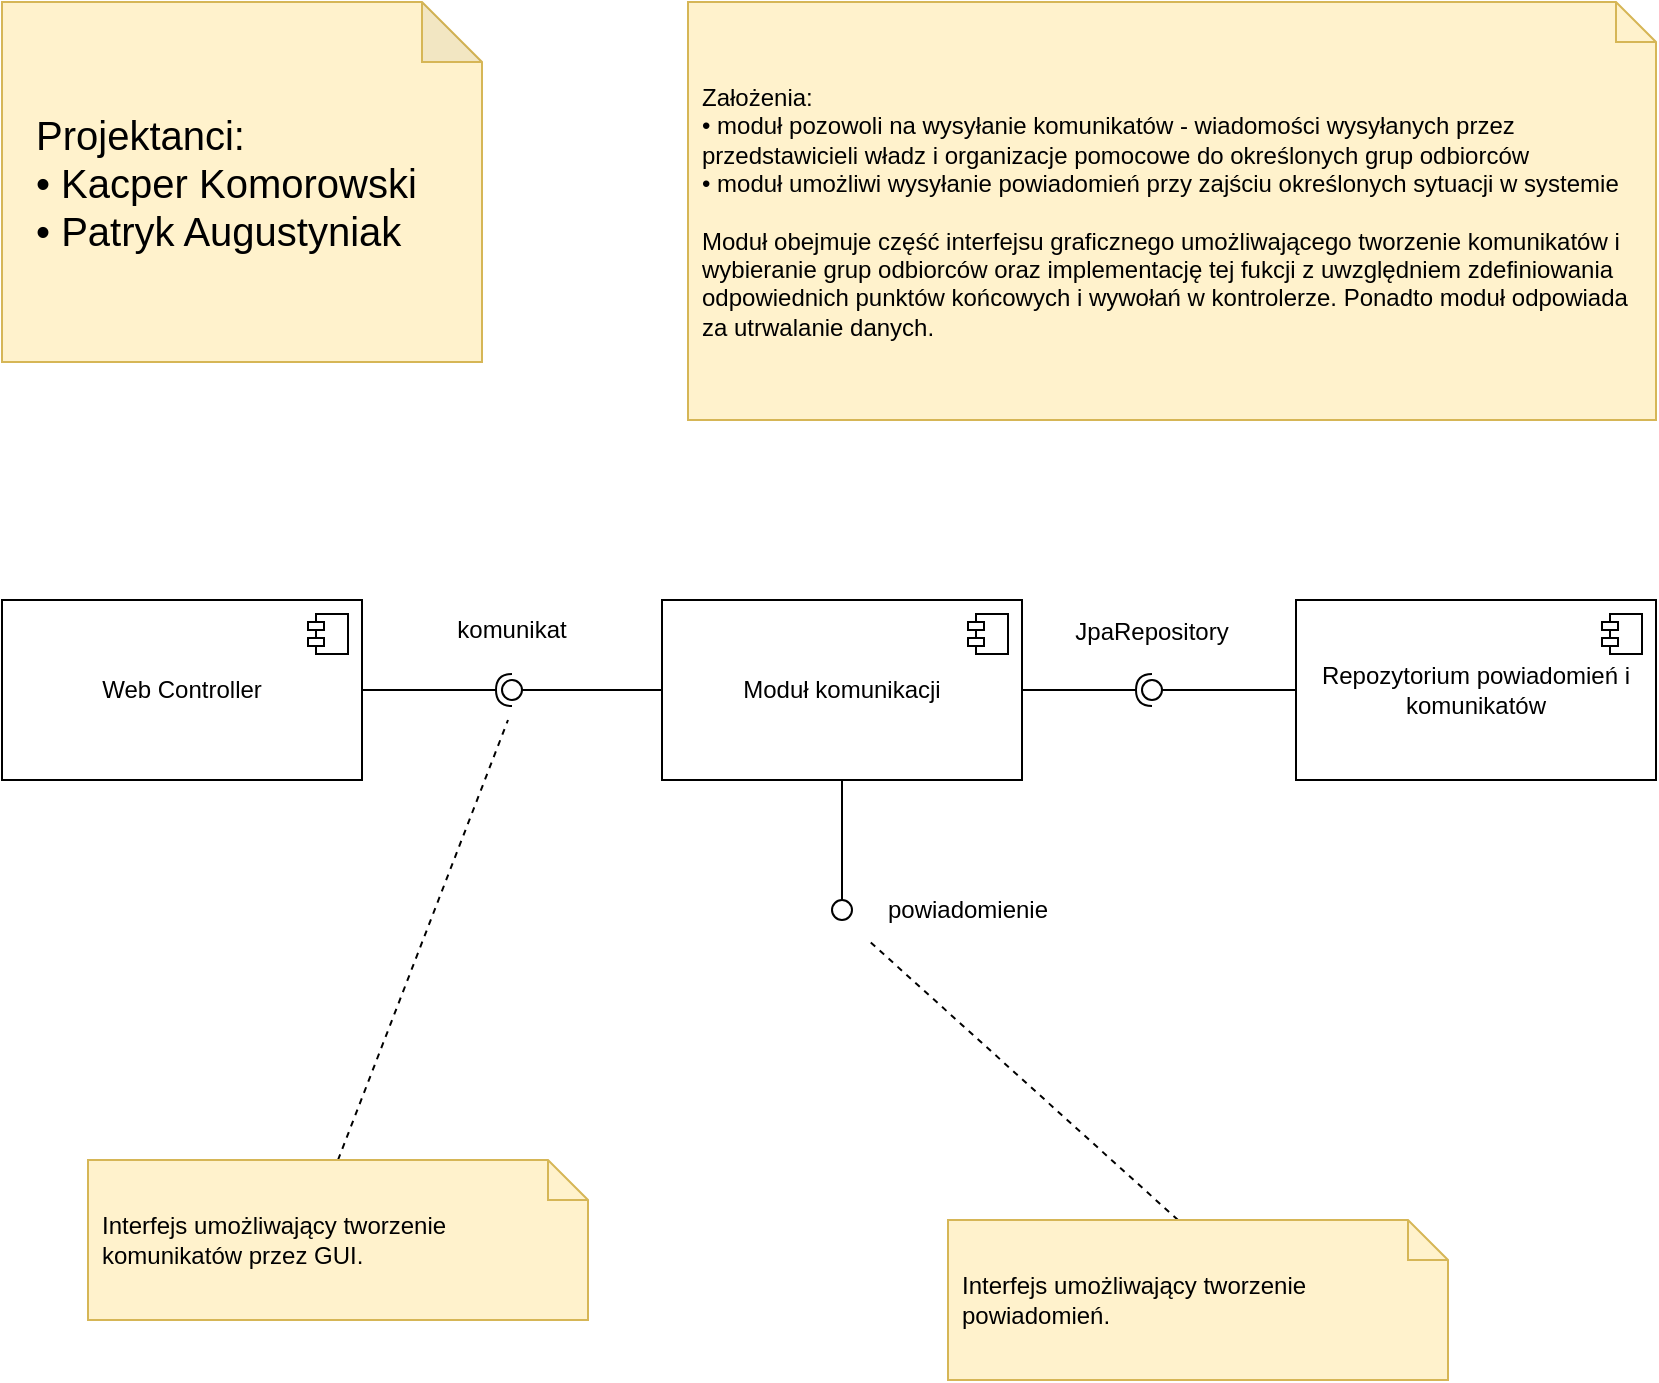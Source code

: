 <mxfile version="24.7.8">
  <diagram name="Strona-1" id="m5g2Cmcjoh_5LRsiQ-xc">
    <mxGraphModel dx="615" dy="2349" grid="1" gridSize="10" guides="1" tooltips="1" connect="1" arrows="1" fold="1" page="1" pageScale="1" pageWidth="827" pageHeight="1169" math="0" shadow="0">
      <root>
        <mxCell id="0" />
        <mxCell id="1" parent="0" />
        <mxCell id="6ug0FFORpO-GTMWJlnLh-1" value="Web Controller" style="html=1;dropTarget=0;whiteSpace=wrap;" parent="1" vertex="1">
          <mxGeometry x="827" y="-870" width="180" height="90" as="geometry" />
        </mxCell>
        <mxCell id="6ug0FFORpO-GTMWJlnLh-2" value="" style="shape=module;jettyWidth=8;jettyHeight=4;" parent="6ug0FFORpO-GTMWJlnLh-1" vertex="1">
          <mxGeometry x="1" width="20" height="20" relative="1" as="geometry">
            <mxPoint x="-27" y="7" as="offset" />
          </mxGeometry>
        </mxCell>
        <mxCell id="6ug0FFORpO-GTMWJlnLh-5" value="" style="rounded=0;orthogonalLoop=1;jettySize=auto;html=1;endArrow=halfCircle;endFill=0;endSize=6;strokeWidth=1;sketch=0;exitX=1;exitY=0.5;exitDx=0;exitDy=0;" parent="1" source="6ug0FFORpO-GTMWJlnLh-1" target="6ug0FFORpO-GTMWJlnLh-7" edge="1">
          <mxGeometry relative="1" as="geometry">
            <mxPoint x="997" y="-950" as="sourcePoint" />
          </mxGeometry>
        </mxCell>
        <mxCell id="6ug0FFORpO-GTMWJlnLh-6" value="" style="rounded=0;orthogonalLoop=1;jettySize=auto;html=1;endArrow=oval;endFill=0;sketch=0;sourcePerimeterSpacing=0;targetPerimeterSpacing=0;endSize=10;exitX=0;exitY=0.5;exitDx=0;exitDy=0;" parent="1" source="6ug0FFORpO-GTMWJlnLh-24" target="6ug0FFORpO-GTMWJlnLh-7" edge="1">
          <mxGeometry relative="1" as="geometry">
            <mxPoint x="1120" y="-825" as="sourcePoint" />
          </mxGeometry>
        </mxCell>
        <mxCell id="6ug0FFORpO-GTMWJlnLh-7" value="" style="ellipse;whiteSpace=wrap;html=1;align=center;aspect=fixed;fillColor=none;strokeColor=none;resizable=0;perimeter=centerPerimeter;rotatable=0;allowArrows=0;points=[];outlineConnect=1;" parent="1" vertex="1">
          <mxGeometry x="1077" y="-830" width="10" height="10" as="geometry" />
        </mxCell>
        <mxCell id="6ug0FFORpO-GTMWJlnLh-10" value="" style="rounded=0;orthogonalLoop=1;jettySize=auto;html=1;endArrow=oval;endFill=0;sketch=0;sourcePerimeterSpacing=0;targetPerimeterSpacing=0;endSize=10;exitX=0.5;exitY=1;exitDx=0;exitDy=0;" parent="1" source="6ug0FFORpO-GTMWJlnLh-24" target="6ug0FFORpO-GTMWJlnLh-11" edge="1">
          <mxGeometry relative="1" as="geometry">
            <mxPoint x="1247" y="-760" as="sourcePoint" />
          </mxGeometry>
        </mxCell>
        <mxCell id="6ug0FFORpO-GTMWJlnLh-11" value="" style="ellipse;whiteSpace=wrap;html=1;align=center;aspect=fixed;fillColor=none;strokeColor=none;resizable=0;perimeter=centerPerimeter;rotatable=0;allowArrows=0;points=[];outlineConnect=1;" parent="1" vertex="1">
          <mxGeometry x="1242" y="-720" width="10" height="10" as="geometry" />
        </mxCell>
        <mxCell id="6ug0FFORpO-GTMWJlnLh-12" value="&lt;span style=&quot;color: rgba(0, 0, 0, 0); font-family: monospace; font-size: 0px; text-align: start; text-wrap: nowrap;&quot;&gt;%3CmxGraphModel%3E%3Croot%3E%3CmxCell%20id%3D%220%22%2F%3E%3CmxCell%20id%3D%221%22%20parent%3D%220%22%2F%3E%3CmxCell%20id%3D%222%22%20value%3D%22powiadomienie%22%20style%3D%22text%3Bhtml%3D1%3Balign%3Dcenter%3BverticalAlign%3Dmiddle%3BwhiteSpace%3Dwrap%3Brounded%3D0%3B%22%20vertex%3D%221%22%20parent%3D%221%22%3E%3CmxGeometry%20x%3D%221455%22%20y%3D%2230%22%20width%3D%2260%22%20height%3D%2230%22%20as%3D%22geometry%22%2F%3E%3C%2FmxCell%3E%3C%2Froot%3E%3C%2FmxGraphModel%3E&lt;/span&gt;" style="text;html=1;align=center;verticalAlign=middle;whiteSpace=wrap;rounded=0;" parent="1" vertex="1">
          <mxGeometry x="1260" y="-730" width="40" height="30" as="geometry" />
        </mxCell>
        <mxCell id="6ug0FFORpO-GTMWJlnLh-17" value="komunikat" style="text;html=1;align=center;verticalAlign=middle;whiteSpace=wrap;rounded=0;" parent="1" vertex="1">
          <mxGeometry x="1052" y="-870" width="60" height="30" as="geometry" />
        </mxCell>
        <mxCell id="6ug0FFORpO-GTMWJlnLh-18" value="&lt;font style=&quot;font-size: 20px;&quot;&gt;Projektanci:&lt;/font&gt;&lt;div style=&quot;font-size: 20px;&quot;&gt;&lt;font style=&quot;font-size: 20px;&quot;&gt;• Kacper Komorowski&amp;nbsp;&lt;br&gt;•&amp;nbsp;&lt;/font&gt;&lt;span style=&quot;background-color: initial;&quot;&gt;Patryk Augustyniak&lt;/span&gt;&lt;/div&gt;" style="shape=note;whiteSpace=wrap;html=1;backgroundOutline=1;darkOpacity=0.05;fillColor=#fff2cc;strokeColor=#d6b656;align=left;spacingLeft=15;spacingBottom=0;" parent="1" vertex="1">
          <mxGeometry x="827" y="-1169" width="240" height="180" as="geometry" />
        </mxCell>
        <mxCell id="6ug0FFORpO-GTMWJlnLh-19" value="Założenia:&lt;br&gt;&lt;div&gt;• moduł pozowoli na wysyłanie komunikatów - wiadomości wysyłanych przez przedstawicieli władz i organizacje pomocowe do określonych grup odbiorców&lt;br&gt;• moduł umożliwi wysyłanie powiadomień przy zajściu określonych sytuacji w systemie&amp;nbsp;&lt;br&gt;&lt;/div&gt;&lt;br&gt;Moduł obejmuje część interfejsu graficznego umożliwającego tworzenie komunikatów i wybieranie grup odbiorców oraz implementację tej fukcji z uwzględniem zdefiniowania odpowiednich punktów końcowych i wywołań w kontrolerze. Ponadto moduł odpowiada za utrwalanie danych." style="shape=note;size=20;whiteSpace=wrap;html=1;fillColor=#fff2cc;strokeColor=#d6b656;align=left;spacingLeft=5;" parent="1" vertex="1">
          <mxGeometry x="1170" y="-1169" width="484" height="209" as="geometry" />
        </mxCell>
        <mxCell id="6ug0FFORpO-GTMWJlnLh-20" value="" style="endArrow=none;dashed=1;html=1;rounded=0;exitX=0;exitY=0;exitDx=115;exitDy=0;exitPerimeter=0;entryX=0;entryY=1;entryDx=0;entryDy=0;" parent="1" source="6ug0FFORpO-GTMWJlnLh-23" target="6ug0FFORpO-GTMWJlnLh-12" edge="1">
          <mxGeometry width="50" height="50" relative="1" as="geometry">
            <mxPoint x="1350" y="-640" as="sourcePoint" />
            <mxPoint x="1220" y="-480" as="targetPoint" />
          </mxGeometry>
        </mxCell>
        <mxCell id="6ug0FFORpO-GTMWJlnLh-21" value="" style="endArrow=none;dashed=1;html=1;rounded=0;exitX=0.5;exitY=0;exitDx=0;exitDy=0;exitPerimeter=0;" parent="1" source="6ug0FFORpO-GTMWJlnLh-22" edge="1">
          <mxGeometry width="50" height="50" relative="1" as="geometry">
            <mxPoint x="1040" y="-690" as="sourcePoint" />
            <mxPoint x="1080" y="-810" as="targetPoint" />
          </mxGeometry>
        </mxCell>
        <mxCell id="6ug0FFORpO-GTMWJlnLh-22" value="Interfejs umożliwający tworzenie komunikatów przez GUI." style="shape=note;size=20;whiteSpace=wrap;html=1;fillColor=#fff2cc;strokeColor=#d6b656;align=left;spacingLeft=5;" parent="1" vertex="1">
          <mxGeometry x="870" y="-590" width="250" height="80" as="geometry" />
        </mxCell>
        <mxCell id="6ug0FFORpO-GTMWJlnLh-23" value="Interfejs umożliwający tworzenie powiadomień." style="shape=note;size=20;whiteSpace=wrap;html=1;fillColor=#fff2cc;strokeColor=#d6b656;align=left;spacingLeft=5;" parent="1" vertex="1">
          <mxGeometry x="1300" y="-560" width="250" height="80" as="geometry" />
        </mxCell>
        <mxCell id="6ug0FFORpO-GTMWJlnLh-24" value="Moduł komunikacji" style="html=1;dropTarget=0;whiteSpace=wrap;" parent="1" vertex="1">
          <mxGeometry x="1157" y="-870" width="180" height="90" as="geometry" />
        </mxCell>
        <mxCell id="6ug0FFORpO-GTMWJlnLh-25" value="" style="shape=module;jettyWidth=8;jettyHeight=4;" parent="6ug0FFORpO-GTMWJlnLh-24" vertex="1">
          <mxGeometry x="1" width="20" height="20" relative="1" as="geometry">
            <mxPoint x="-27" y="7" as="offset" />
          </mxGeometry>
        </mxCell>
        <mxCell id="6ug0FFORpO-GTMWJlnLh-26" value="Repozytorium powiadomień i komunikatów" style="html=1;dropTarget=0;whiteSpace=wrap;" parent="1" vertex="1">
          <mxGeometry x="1474" y="-870" width="180" height="90" as="geometry" />
        </mxCell>
        <mxCell id="6ug0FFORpO-GTMWJlnLh-27" value="" style="shape=module;jettyWidth=8;jettyHeight=4;" parent="6ug0FFORpO-GTMWJlnLh-26" vertex="1">
          <mxGeometry x="1" width="20" height="20" relative="1" as="geometry">
            <mxPoint x="-27" y="7" as="offset" />
          </mxGeometry>
        </mxCell>
        <mxCell id="6ug0FFORpO-GTMWJlnLh-29" value="" style="rounded=0;orthogonalLoop=1;jettySize=auto;html=1;endArrow=halfCircle;endFill=0;endSize=6;strokeWidth=1;sketch=0;exitX=1;exitY=0.5;exitDx=0;exitDy=0;" parent="1" source="6ug0FFORpO-GTMWJlnLh-24" target="6ug0FFORpO-GTMWJlnLh-31" edge="1">
          <mxGeometry relative="1" as="geometry">
            <mxPoint x="1377" y="-890" as="sourcePoint" />
          </mxGeometry>
        </mxCell>
        <mxCell id="6ug0FFORpO-GTMWJlnLh-30" value="" style="rounded=0;orthogonalLoop=1;jettySize=auto;html=1;endArrow=oval;endFill=0;sketch=0;sourcePerimeterSpacing=0;targetPerimeterSpacing=0;endSize=10;exitX=0;exitY=0.5;exitDx=0;exitDy=0;" parent="1" source="6ug0FFORpO-GTMWJlnLh-26" target="6ug0FFORpO-GTMWJlnLh-31" edge="1">
          <mxGeometry relative="1" as="geometry">
            <mxPoint x="1378" y="-825" as="sourcePoint" />
          </mxGeometry>
        </mxCell>
        <mxCell id="6ug0FFORpO-GTMWJlnLh-31" value="" style="ellipse;whiteSpace=wrap;html=1;align=center;aspect=fixed;fillColor=none;strokeColor=none;resizable=0;perimeter=centerPerimeter;rotatable=0;allowArrows=0;points=[];outlineConnect=1;" parent="1" vertex="1">
          <mxGeometry x="1397" y="-830" width="10" height="10" as="geometry" />
        </mxCell>
        <mxCell id="6ug0FFORpO-GTMWJlnLh-32" value="JpaRepository" style="text;html=1;align=center;verticalAlign=middle;whiteSpace=wrap;rounded=0;" parent="1" vertex="1">
          <mxGeometry x="1362" y="-869" width="80" height="30" as="geometry" />
        </mxCell>
        <mxCell id="6ug0FFORpO-GTMWJlnLh-36" value="powiadomienie" style="text;html=1;align=center;verticalAlign=middle;whiteSpace=wrap;rounded=0;" parent="1" vertex="1">
          <mxGeometry x="1270" y="-730" width="80" height="30" as="geometry" />
        </mxCell>
      </root>
    </mxGraphModel>
  </diagram>
</mxfile>
